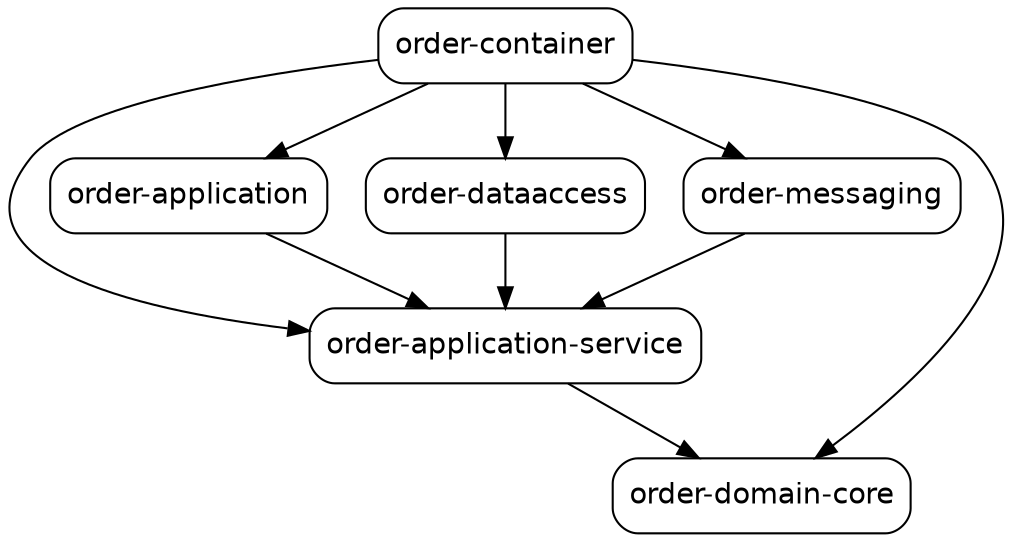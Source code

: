 digraph "food-ordering-system" {
  node [shape="box",style="rounded",fontname="Helvetica",fontsize="14"]
  edge [fontsize="10",fontname="Helvetica"]

  // Node Definitions:
  "com.food.ordering.system:order-application-service:jar:compile"[label=<order-application-service>]
  "com.food.ordering.system:order-domain-core:jar:compile"[label=<order-domain-core>]
  "com.food.ordering.system:order-application:jar:compile"[label=<order-application>]
  "com.food.ordering.system:order-dataaccess:jar:compile"[label=<order-dataaccess>]
  "com.food.ordering.system:order-messaging:jar:compile"[label=<order-messaging>]
  "com.food.ordering.system:order-container:jar:compile"[label=<order-container>]

  // Edge Definitions:
  "com.food.ordering.system:order-application-service:jar:compile" -> "com.food.ordering.system:order-domain-core:jar:compile"
  "com.food.ordering.system:order-application:jar:compile" -> "com.food.ordering.system:order-application-service:jar:compile"
  "com.food.ordering.system:order-dataaccess:jar:compile" -> "com.food.ordering.system:order-application-service:jar:compile"
  "com.food.ordering.system:order-messaging:jar:compile" -> "com.food.ordering.system:order-application-service:jar:compile"
  "com.food.ordering.system:order-container:jar:compile" -> "com.food.ordering.system:order-application:jar:compile"
  "com.food.ordering.system:order-container:jar:compile" -> "com.food.ordering.system:order-domain-core:jar:compile"
  "com.food.ordering.system:order-container:jar:compile" -> "com.food.ordering.system:order-application-service:jar:compile"
  "com.food.ordering.system:order-container:jar:compile" -> "com.food.ordering.system:order-dataaccess:jar:compile"
  "com.food.ordering.system:order-container:jar:compile" -> "com.food.ordering.system:order-messaging:jar:compile"
}